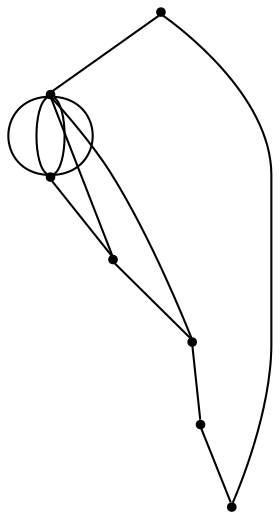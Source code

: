 graph {
  node [shape=point,comment="{\"directed\":false,\"doi\":\"10.1007/3-540-36151-0_15\",\"figure\":\"6 (1)\"}"]

  v0 [pos="701.687494913737,376.2325786408925"]
  v1 [pos="837.0000203450521,545.9106626964752"]
  v2 [pos="349.3500073750814,545.9106626964752"]
  v3 [pos="484.6625010172527,376.2325786408925"]
  v4 [pos="788.7083053588868,757.4941181001211"]
  v5 [pos="593.1749979654949,851.6566140311106"]
  v6 [pos="397.641658782959,757.4941181001211"]

  v0 -- v3 [id="-1",pos="701.687494913737,376.2325786408925 668.1845403806171,362.6174617007356 631.7031184842032,353.8566135224844 593.1749979654949,353.8566135224843 554.6687976839668,353.8566135224844 518.2066420505637,362.60749167008953 484.6625010172527,376.2325786408925"]
  v2 -- v0 [id="-2",pos="349.3500073750814,545.9106626964752 558.8499704996746,313.53577205113015 558.8499704996746,313.53577205113015 558.8499704996746,313.53577205113015 701.687494913737,376.2325786408925 701.687494913737,376.2325786408925 701.687494913737,376.2325786408925"]
  v3 -- v0 [id="-3",pos="484.6625010172527,376.2325786408925 566.3124720255535,271.7524392264231 566.3124720255535,271.7524392264231 566.3124720255535,271.7524392264231 701.687494913737,376.2325786408925 701.687494913737,376.2325786408925 701.687494913737,376.2325786408925"]
  v1 -- v0 [id="-4",pos="837.0000203450521,545.9106626964752 818.3088317581022,472.03846105991863 767.8837980864068,410.5146345211557 701.687494913737,376.2325786408925"]
  v1 -- v4 [id="-5",pos="837.0000203450521,545.9106626964752 839.6612067886674,564.3736840948616 841.8708165486653,583.2070849306084 841.8708165486654,602.5566282726471 841.8708165486654,660.9306774825103 821.7595272564961,714.6084257012625 788.7083053588868,757.4941181001211"]
  v2 -- v6 [id="-6",pos="349.3500073750814,545.9106626964752 346.6865936835067,564.3573399046015 344.47498321533203,583.1986888235801 344.47498321533203,602.5566282726471 344.47498321533203,660.9324763067198 364.58705396661526,714.6105236023309 397.641658782959,757.4941181001211"]
  v0 -- v3 [id="-7",pos="701.687494913737,376.2325786408925 554.3749491373699,238.91908554803774 554.3749491373699,238.91908554803774 554.3749491373699,238.91908554803774 484.6625010172527,376.2325786408925 484.6625010172527,376.2325786408925 484.6625010172527,376.2325786408925"]
  v3 -- v2 [id="-8",pos="484.6625010172527,376.2325786408925 418.49932129697515,410.4772779776132 368.05317107380563,472.0049741867316 349.3500073750814,545.9106626964752"]
  v6 -- v0 [id="-10",pos="397.641658782959,757.4941181001211 565.0666554768881,335.92327662876687 565.0666554768881,335.92327662876687 565.0666554768881,335.92327662876687 701.687494913737,376.2325786408925 701.687494913737,376.2325786408925 701.687494913737,376.2325786408925"]
  v3 -- v0 [id="-11",pos="484.6625010172527,376.2325786408925 583.5999806722006,348.73163132440493 583.5999806722006,348.73163132440493 583.5999806722006,348.73163132440493 701.687494913737,376.2325786408925 701.687494913737,376.2325786408925 701.687494913737,376.2325786408925"]
  v5 -- v4 [id="-14",pos="593.1749979654949,851.6566140311106 672.153343804548,851.2566430228098 742.5313754689854,814.441822116582 788.7083053588868,757.4941181001211"]
  v6 -- v5 [id="-15",pos="397.641658782959,757.4941181001211 443.817293261076,814.4432280315115 514.1966763130093,851.2566430228098 593.1749979654949,851.6566140311106"]
}